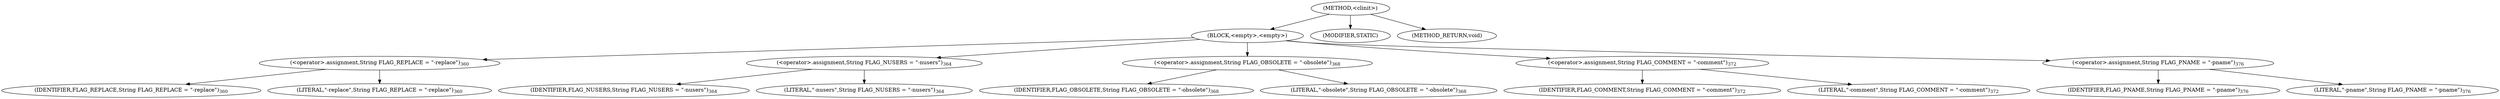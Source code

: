 digraph "&lt;clinit&gt;" {  
"493" [label = <(METHOD,&lt;clinit&gt;)> ]
"494" [label = <(BLOCK,&lt;empty&gt;,&lt;empty&gt;)> ]
"495" [label = <(&lt;operator&gt;.assignment,String FLAG_REPLACE = &quot;-replace&quot;)<SUB>360</SUB>> ]
"496" [label = <(IDENTIFIER,FLAG_REPLACE,String FLAG_REPLACE = &quot;-replace&quot;)<SUB>360</SUB>> ]
"497" [label = <(LITERAL,&quot;-replace&quot;,String FLAG_REPLACE = &quot;-replace&quot;)<SUB>360</SUB>> ]
"498" [label = <(&lt;operator&gt;.assignment,String FLAG_NUSERS = &quot;-nusers&quot;)<SUB>364</SUB>> ]
"499" [label = <(IDENTIFIER,FLAG_NUSERS,String FLAG_NUSERS = &quot;-nusers&quot;)<SUB>364</SUB>> ]
"500" [label = <(LITERAL,&quot;-nusers&quot;,String FLAG_NUSERS = &quot;-nusers&quot;)<SUB>364</SUB>> ]
"501" [label = <(&lt;operator&gt;.assignment,String FLAG_OBSOLETE = &quot;-obsolete&quot;)<SUB>368</SUB>> ]
"502" [label = <(IDENTIFIER,FLAG_OBSOLETE,String FLAG_OBSOLETE = &quot;-obsolete&quot;)<SUB>368</SUB>> ]
"503" [label = <(LITERAL,&quot;-obsolete&quot;,String FLAG_OBSOLETE = &quot;-obsolete&quot;)<SUB>368</SUB>> ]
"504" [label = <(&lt;operator&gt;.assignment,String FLAG_COMMENT = &quot;-comment&quot;)<SUB>372</SUB>> ]
"505" [label = <(IDENTIFIER,FLAG_COMMENT,String FLAG_COMMENT = &quot;-comment&quot;)<SUB>372</SUB>> ]
"506" [label = <(LITERAL,&quot;-comment&quot;,String FLAG_COMMENT = &quot;-comment&quot;)<SUB>372</SUB>> ]
"507" [label = <(&lt;operator&gt;.assignment,String FLAG_PNAME = &quot;-pname&quot;)<SUB>376</SUB>> ]
"508" [label = <(IDENTIFIER,FLAG_PNAME,String FLAG_PNAME = &quot;-pname&quot;)<SUB>376</SUB>> ]
"509" [label = <(LITERAL,&quot;-pname&quot;,String FLAG_PNAME = &quot;-pname&quot;)<SUB>376</SUB>> ]
"510" [label = <(MODIFIER,STATIC)> ]
"511" [label = <(METHOD_RETURN,void)> ]
  "493" -> "494" 
  "493" -> "510" 
  "493" -> "511" 
  "494" -> "495" 
  "494" -> "498" 
  "494" -> "501" 
  "494" -> "504" 
  "494" -> "507" 
  "495" -> "496" 
  "495" -> "497" 
  "498" -> "499" 
  "498" -> "500" 
  "501" -> "502" 
  "501" -> "503" 
  "504" -> "505" 
  "504" -> "506" 
  "507" -> "508" 
  "507" -> "509" 
}

